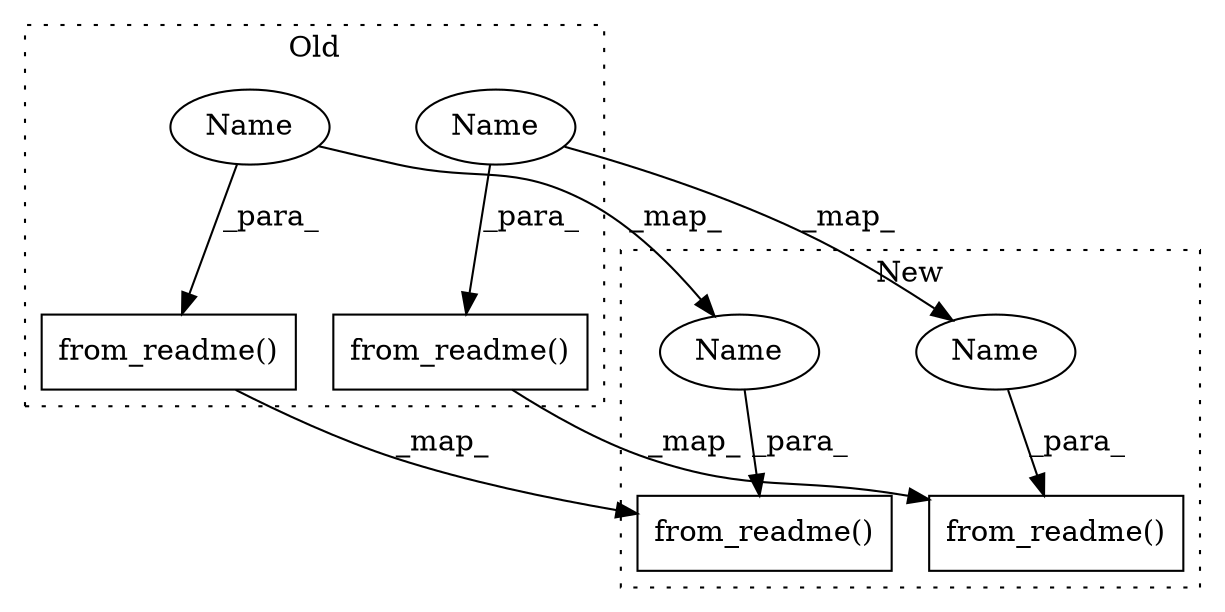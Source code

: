 digraph G {
subgraph cluster0 {
1 [label="from_readme()" a="75" s="2044,2081" l="28,1" shape="box"];
3 [label="from_readme()" a="75" s="1841,1869" l="19,1" shape="box"];
5 [label="Name" a="87" s="1860" l="9" shape="ellipse"];
6 [label="Name" a="87" s="2072" l="9" shape="ellipse"];
label = "Old";
style="dotted";
}
subgraph cluster1 {
2 [label="from_readme()" a="75" s="2433,2470" l="28,1" shape="box"];
4 [label="from_readme()" a="75" s="1850,1878" l="19,1" shape="box"];
7 [label="Name" a="87" s="1869" l="9" shape="ellipse"];
8 [label="Name" a="87" s="2461" l="9" shape="ellipse"];
label = "New";
style="dotted";
}
1 -> 2 [label="_map_"];
3 -> 4 [label="_map_"];
5 -> 7 [label="_map_"];
5 -> 3 [label="_para_"];
6 -> 8 [label="_map_"];
6 -> 1 [label="_para_"];
7 -> 4 [label="_para_"];
8 -> 2 [label="_para_"];
}